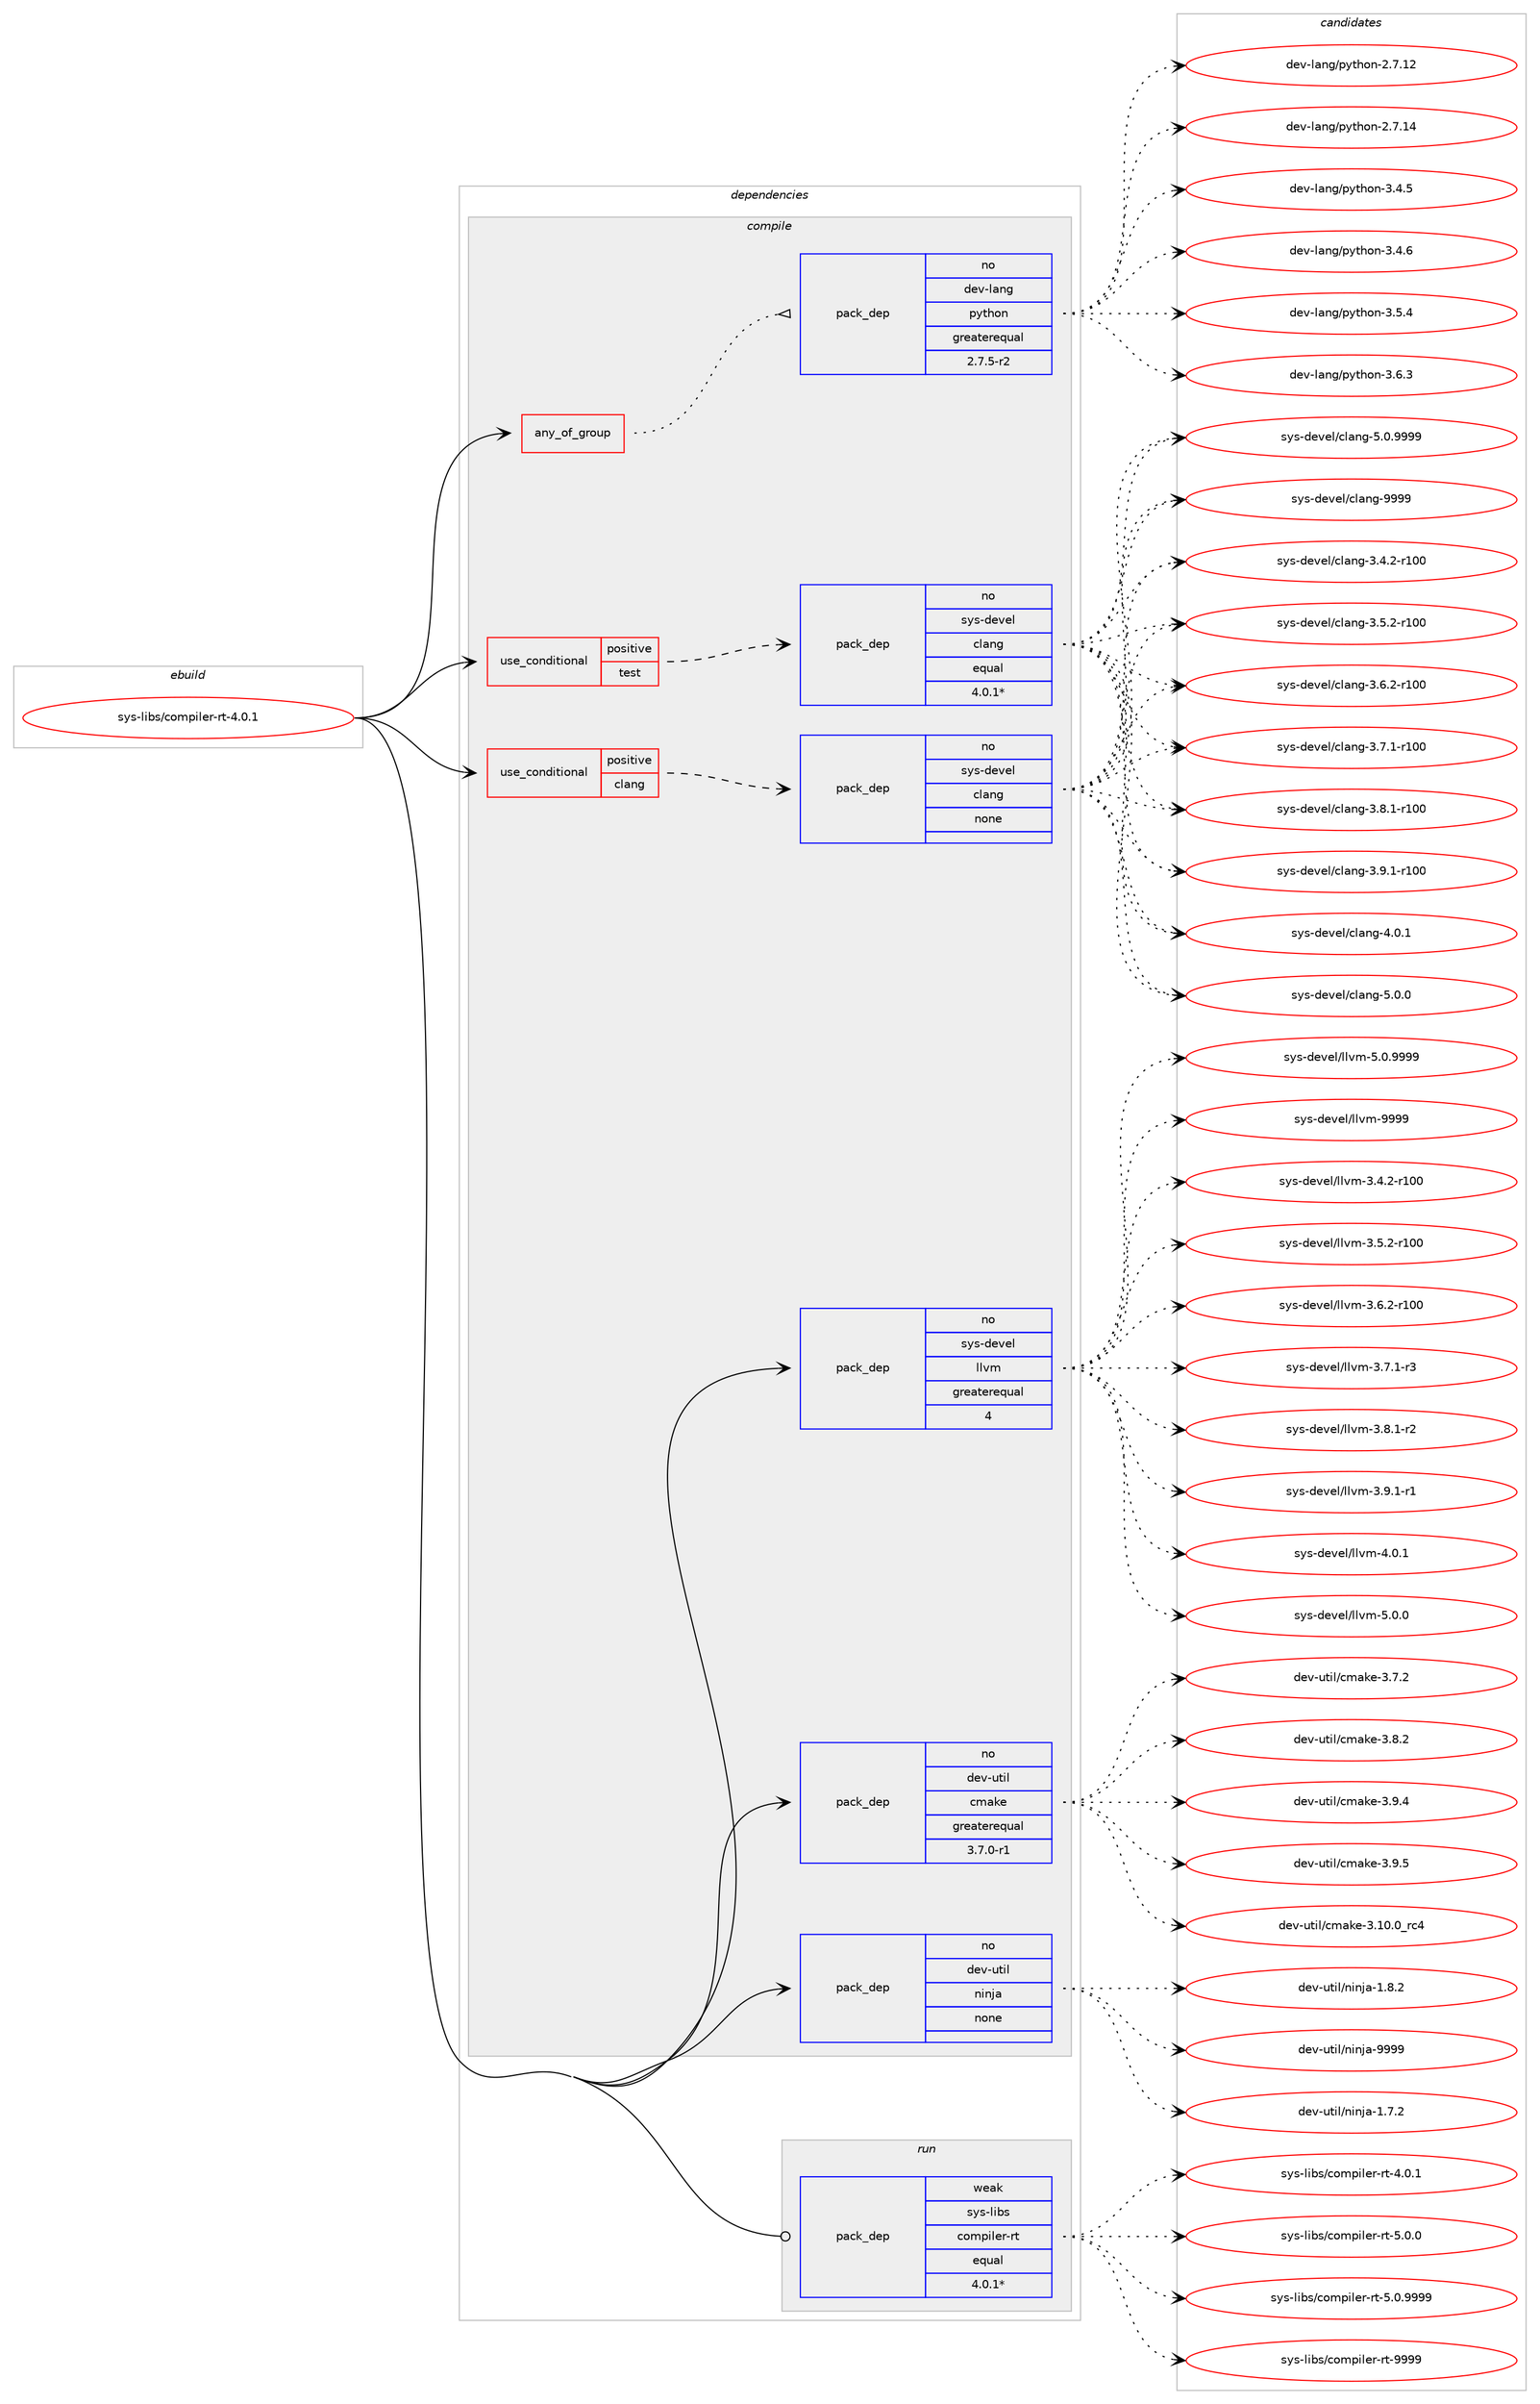 digraph prolog {

# *************
# Graph options
# *************

newrank=true;
concentrate=true;
compound=true;
graph [rankdir=LR,fontname=Helvetica,fontsize=10,ranksep=1.5];#, ranksep=2.5, nodesep=0.2];
edge  [arrowhead=vee];
node  [fontname=Helvetica,fontsize=10];

# **********
# The ebuild
# **********

subgraph cluster_leftcol {
color=gray;
rank=same;
label=<<i>ebuild</i>>;
id [label="sys-libs/compiler-rt-4.0.1", color=red, width=4, href="../sys-libs/compiler-rt-4.0.1.svg"];
}

# ****************
# The dependencies
# ****************

subgraph cluster_midcol {
color=gray;
label=<<i>dependencies</i>>;
subgraph cluster_compile {
fillcolor="#eeeeee";
style=filled;
label=<<i>compile</i>>;
subgraph any8373 {
dependency493472 [label=<<TABLE BORDER="0" CELLBORDER="1" CELLSPACING="0" CELLPADDING="4"><TR><TD CELLPADDING="10">any_of_group</TD></TR></TABLE>>, shape=none, color=red];subgraph pack366839 {
dependency493473 [label=<<TABLE BORDER="0" CELLBORDER="1" CELLSPACING="0" CELLPADDING="4" WIDTH="220"><TR><TD ROWSPAN="6" CELLPADDING="30">pack_dep</TD></TR><TR><TD WIDTH="110">no</TD></TR><TR><TD>dev-lang</TD></TR><TR><TD>python</TD></TR><TR><TD>greaterequal</TD></TR><TR><TD>2.7.5-r2</TD></TR></TABLE>>, shape=none, color=blue];
}
dependency493472:e -> dependency493473:w [weight=20,style="dotted",arrowhead="oinv"];
}
id:e -> dependency493472:w [weight=20,style="solid",arrowhead="vee"];
subgraph cond117958 {
dependency493474 [label=<<TABLE BORDER="0" CELLBORDER="1" CELLSPACING="0" CELLPADDING="4"><TR><TD ROWSPAN="3" CELLPADDING="10">use_conditional</TD></TR><TR><TD>positive</TD></TR><TR><TD>clang</TD></TR></TABLE>>, shape=none, color=red];
subgraph pack366840 {
dependency493475 [label=<<TABLE BORDER="0" CELLBORDER="1" CELLSPACING="0" CELLPADDING="4" WIDTH="220"><TR><TD ROWSPAN="6" CELLPADDING="30">pack_dep</TD></TR><TR><TD WIDTH="110">no</TD></TR><TR><TD>sys-devel</TD></TR><TR><TD>clang</TD></TR><TR><TD>none</TD></TR><TR><TD></TD></TR></TABLE>>, shape=none, color=blue];
}
dependency493474:e -> dependency493475:w [weight=20,style="dashed",arrowhead="vee"];
}
id:e -> dependency493474:w [weight=20,style="solid",arrowhead="vee"];
subgraph cond117959 {
dependency493476 [label=<<TABLE BORDER="0" CELLBORDER="1" CELLSPACING="0" CELLPADDING="4"><TR><TD ROWSPAN="3" CELLPADDING="10">use_conditional</TD></TR><TR><TD>positive</TD></TR><TR><TD>test</TD></TR></TABLE>>, shape=none, color=red];
subgraph pack366841 {
dependency493477 [label=<<TABLE BORDER="0" CELLBORDER="1" CELLSPACING="0" CELLPADDING="4" WIDTH="220"><TR><TD ROWSPAN="6" CELLPADDING="30">pack_dep</TD></TR><TR><TD WIDTH="110">no</TD></TR><TR><TD>sys-devel</TD></TR><TR><TD>clang</TD></TR><TR><TD>equal</TD></TR><TR><TD>4.0.1*</TD></TR></TABLE>>, shape=none, color=blue];
}
dependency493476:e -> dependency493477:w [weight=20,style="dashed",arrowhead="vee"];
}
id:e -> dependency493476:w [weight=20,style="solid",arrowhead="vee"];
subgraph pack366842 {
dependency493478 [label=<<TABLE BORDER="0" CELLBORDER="1" CELLSPACING="0" CELLPADDING="4" WIDTH="220"><TR><TD ROWSPAN="6" CELLPADDING="30">pack_dep</TD></TR><TR><TD WIDTH="110">no</TD></TR><TR><TD>dev-util</TD></TR><TR><TD>cmake</TD></TR><TR><TD>greaterequal</TD></TR><TR><TD>3.7.0-r1</TD></TR></TABLE>>, shape=none, color=blue];
}
id:e -> dependency493478:w [weight=20,style="solid",arrowhead="vee"];
subgraph pack366843 {
dependency493479 [label=<<TABLE BORDER="0" CELLBORDER="1" CELLSPACING="0" CELLPADDING="4" WIDTH="220"><TR><TD ROWSPAN="6" CELLPADDING="30">pack_dep</TD></TR><TR><TD WIDTH="110">no</TD></TR><TR><TD>dev-util</TD></TR><TR><TD>ninja</TD></TR><TR><TD>none</TD></TR><TR><TD></TD></TR></TABLE>>, shape=none, color=blue];
}
id:e -> dependency493479:w [weight=20,style="solid",arrowhead="vee"];
subgraph pack366844 {
dependency493480 [label=<<TABLE BORDER="0" CELLBORDER="1" CELLSPACING="0" CELLPADDING="4" WIDTH="220"><TR><TD ROWSPAN="6" CELLPADDING="30">pack_dep</TD></TR><TR><TD WIDTH="110">no</TD></TR><TR><TD>sys-devel</TD></TR><TR><TD>llvm</TD></TR><TR><TD>greaterequal</TD></TR><TR><TD>4</TD></TR></TABLE>>, shape=none, color=blue];
}
id:e -> dependency493480:w [weight=20,style="solid",arrowhead="vee"];
}
subgraph cluster_compileandrun {
fillcolor="#eeeeee";
style=filled;
label=<<i>compile and run</i>>;
}
subgraph cluster_run {
fillcolor="#eeeeee";
style=filled;
label=<<i>run</i>>;
subgraph pack366845 {
dependency493481 [label=<<TABLE BORDER="0" CELLBORDER="1" CELLSPACING="0" CELLPADDING="4" WIDTH="220"><TR><TD ROWSPAN="6" CELLPADDING="30">pack_dep</TD></TR><TR><TD WIDTH="110">weak</TD></TR><TR><TD>sys-libs</TD></TR><TR><TD>compiler-rt</TD></TR><TR><TD>equal</TD></TR><TR><TD>4.0.1*</TD></TR></TABLE>>, shape=none, color=blue];
}
id:e -> dependency493481:w [weight=20,style="solid",arrowhead="odot"];
}
}

# **************
# The candidates
# **************

subgraph cluster_choices {
rank=same;
color=gray;
label=<<i>candidates</i>>;

subgraph choice366839 {
color=black;
nodesep=1;
choice10010111845108971101034711212111610411111045504655464950 [label="dev-lang/python-2.7.12", color=red, width=4,href="../dev-lang/python-2.7.12.svg"];
choice10010111845108971101034711212111610411111045504655464952 [label="dev-lang/python-2.7.14", color=red, width=4,href="../dev-lang/python-2.7.14.svg"];
choice100101118451089711010347112121116104111110455146524653 [label="dev-lang/python-3.4.5", color=red, width=4,href="../dev-lang/python-3.4.5.svg"];
choice100101118451089711010347112121116104111110455146524654 [label="dev-lang/python-3.4.6", color=red, width=4,href="../dev-lang/python-3.4.6.svg"];
choice100101118451089711010347112121116104111110455146534652 [label="dev-lang/python-3.5.4", color=red, width=4,href="../dev-lang/python-3.5.4.svg"];
choice100101118451089711010347112121116104111110455146544651 [label="dev-lang/python-3.6.3", color=red, width=4,href="../dev-lang/python-3.6.3.svg"];
dependency493473:e -> choice10010111845108971101034711212111610411111045504655464950:w [style=dotted,weight="100"];
dependency493473:e -> choice10010111845108971101034711212111610411111045504655464952:w [style=dotted,weight="100"];
dependency493473:e -> choice100101118451089711010347112121116104111110455146524653:w [style=dotted,weight="100"];
dependency493473:e -> choice100101118451089711010347112121116104111110455146524654:w [style=dotted,weight="100"];
dependency493473:e -> choice100101118451089711010347112121116104111110455146534652:w [style=dotted,weight="100"];
dependency493473:e -> choice100101118451089711010347112121116104111110455146544651:w [style=dotted,weight="100"];
}
subgraph choice366840 {
color=black;
nodesep=1;
choice1151211154510010111810110847991089711010345514652465045114494848 [label="sys-devel/clang-3.4.2-r100", color=red, width=4,href="../sys-devel/clang-3.4.2-r100.svg"];
choice1151211154510010111810110847991089711010345514653465045114494848 [label="sys-devel/clang-3.5.2-r100", color=red, width=4,href="../sys-devel/clang-3.5.2-r100.svg"];
choice1151211154510010111810110847991089711010345514654465045114494848 [label="sys-devel/clang-3.6.2-r100", color=red, width=4,href="../sys-devel/clang-3.6.2-r100.svg"];
choice1151211154510010111810110847991089711010345514655464945114494848 [label="sys-devel/clang-3.7.1-r100", color=red, width=4,href="../sys-devel/clang-3.7.1-r100.svg"];
choice1151211154510010111810110847991089711010345514656464945114494848 [label="sys-devel/clang-3.8.1-r100", color=red, width=4,href="../sys-devel/clang-3.8.1-r100.svg"];
choice1151211154510010111810110847991089711010345514657464945114494848 [label="sys-devel/clang-3.9.1-r100", color=red, width=4,href="../sys-devel/clang-3.9.1-r100.svg"];
choice11512111545100101118101108479910897110103455246484649 [label="sys-devel/clang-4.0.1", color=red, width=4,href="../sys-devel/clang-4.0.1.svg"];
choice11512111545100101118101108479910897110103455346484648 [label="sys-devel/clang-5.0.0", color=red, width=4,href="../sys-devel/clang-5.0.0.svg"];
choice11512111545100101118101108479910897110103455346484657575757 [label="sys-devel/clang-5.0.9999", color=red, width=4,href="../sys-devel/clang-5.0.9999.svg"];
choice115121115451001011181011084799108971101034557575757 [label="sys-devel/clang-9999", color=red, width=4,href="../sys-devel/clang-9999.svg"];
dependency493475:e -> choice1151211154510010111810110847991089711010345514652465045114494848:w [style=dotted,weight="100"];
dependency493475:e -> choice1151211154510010111810110847991089711010345514653465045114494848:w [style=dotted,weight="100"];
dependency493475:e -> choice1151211154510010111810110847991089711010345514654465045114494848:w [style=dotted,weight="100"];
dependency493475:e -> choice1151211154510010111810110847991089711010345514655464945114494848:w [style=dotted,weight="100"];
dependency493475:e -> choice1151211154510010111810110847991089711010345514656464945114494848:w [style=dotted,weight="100"];
dependency493475:e -> choice1151211154510010111810110847991089711010345514657464945114494848:w [style=dotted,weight="100"];
dependency493475:e -> choice11512111545100101118101108479910897110103455246484649:w [style=dotted,weight="100"];
dependency493475:e -> choice11512111545100101118101108479910897110103455346484648:w [style=dotted,weight="100"];
dependency493475:e -> choice11512111545100101118101108479910897110103455346484657575757:w [style=dotted,weight="100"];
dependency493475:e -> choice115121115451001011181011084799108971101034557575757:w [style=dotted,weight="100"];
}
subgraph choice366841 {
color=black;
nodesep=1;
choice1151211154510010111810110847991089711010345514652465045114494848 [label="sys-devel/clang-3.4.2-r100", color=red, width=4,href="../sys-devel/clang-3.4.2-r100.svg"];
choice1151211154510010111810110847991089711010345514653465045114494848 [label="sys-devel/clang-3.5.2-r100", color=red, width=4,href="../sys-devel/clang-3.5.2-r100.svg"];
choice1151211154510010111810110847991089711010345514654465045114494848 [label="sys-devel/clang-3.6.2-r100", color=red, width=4,href="../sys-devel/clang-3.6.2-r100.svg"];
choice1151211154510010111810110847991089711010345514655464945114494848 [label="sys-devel/clang-3.7.1-r100", color=red, width=4,href="../sys-devel/clang-3.7.1-r100.svg"];
choice1151211154510010111810110847991089711010345514656464945114494848 [label="sys-devel/clang-3.8.1-r100", color=red, width=4,href="../sys-devel/clang-3.8.1-r100.svg"];
choice1151211154510010111810110847991089711010345514657464945114494848 [label="sys-devel/clang-3.9.1-r100", color=red, width=4,href="../sys-devel/clang-3.9.1-r100.svg"];
choice11512111545100101118101108479910897110103455246484649 [label="sys-devel/clang-4.0.1", color=red, width=4,href="../sys-devel/clang-4.0.1.svg"];
choice11512111545100101118101108479910897110103455346484648 [label="sys-devel/clang-5.0.0", color=red, width=4,href="../sys-devel/clang-5.0.0.svg"];
choice11512111545100101118101108479910897110103455346484657575757 [label="sys-devel/clang-5.0.9999", color=red, width=4,href="../sys-devel/clang-5.0.9999.svg"];
choice115121115451001011181011084799108971101034557575757 [label="sys-devel/clang-9999", color=red, width=4,href="../sys-devel/clang-9999.svg"];
dependency493477:e -> choice1151211154510010111810110847991089711010345514652465045114494848:w [style=dotted,weight="100"];
dependency493477:e -> choice1151211154510010111810110847991089711010345514653465045114494848:w [style=dotted,weight="100"];
dependency493477:e -> choice1151211154510010111810110847991089711010345514654465045114494848:w [style=dotted,weight="100"];
dependency493477:e -> choice1151211154510010111810110847991089711010345514655464945114494848:w [style=dotted,weight="100"];
dependency493477:e -> choice1151211154510010111810110847991089711010345514656464945114494848:w [style=dotted,weight="100"];
dependency493477:e -> choice1151211154510010111810110847991089711010345514657464945114494848:w [style=dotted,weight="100"];
dependency493477:e -> choice11512111545100101118101108479910897110103455246484649:w [style=dotted,weight="100"];
dependency493477:e -> choice11512111545100101118101108479910897110103455346484648:w [style=dotted,weight="100"];
dependency493477:e -> choice11512111545100101118101108479910897110103455346484657575757:w [style=dotted,weight="100"];
dependency493477:e -> choice115121115451001011181011084799108971101034557575757:w [style=dotted,weight="100"];
}
subgraph choice366842 {
color=black;
nodesep=1;
choice1001011184511711610510847991099710710145514649484648951149952 [label="dev-util/cmake-3.10.0_rc4", color=red, width=4,href="../dev-util/cmake-3.10.0_rc4.svg"];
choice10010111845117116105108479910997107101455146554650 [label="dev-util/cmake-3.7.2", color=red, width=4,href="../dev-util/cmake-3.7.2.svg"];
choice10010111845117116105108479910997107101455146564650 [label="dev-util/cmake-3.8.2", color=red, width=4,href="../dev-util/cmake-3.8.2.svg"];
choice10010111845117116105108479910997107101455146574652 [label="dev-util/cmake-3.9.4", color=red, width=4,href="../dev-util/cmake-3.9.4.svg"];
choice10010111845117116105108479910997107101455146574653 [label="dev-util/cmake-3.9.5", color=red, width=4,href="../dev-util/cmake-3.9.5.svg"];
dependency493478:e -> choice1001011184511711610510847991099710710145514649484648951149952:w [style=dotted,weight="100"];
dependency493478:e -> choice10010111845117116105108479910997107101455146554650:w [style=dotted,weight="100"];
dependency493478:e -> choice10010111845117116105108479910997107101455146564650:w [style=dotted,weight="100"];
dependency493478:e -> choice10010111845117116105108479910997107101455146574652:w [style=dotted,weight="100"];
dependency493478:e -> choice10010111845117116105108479910997107101455146574653:w [style=dotted,weight="100"];
}
subgraph choice366843 {
color=black;
nodesep=1;
choice100101118451171161051084711010511010697454946554650 [label="dev-util/ninja-1.7.2", color=red, width=4,href="../dev-util/ninja-1.7.2.svg"];
choice100101118451171161051084711010511010697454946564650 [label="dev-util/ninja-1.8.2", color=red, width=4,href="../dev-util/ninja-1.8.2.svg"];
choice1001011184511711610510847110105110106974557575757 [label="dev-util/ninja-9999", color=red, width=4,href="../dev-util/ninja-9999.svg"];
dependency493479:e -> choice100101118451171161051084711010511010697454946554650:w [style=dotted,weight="100"];
dependency493479:e -> choice100101118451171161051084711010511010697454946564650:w [style=dotted,weight="100"];
dependency493479:e -> choice1001011184511711610510847110105110106974557575757:w [style=dotted,weight="100"];
}
subgraph choice366844 {
color=black;
nodesep=1;
choice115121115451001011181011084710810811810945514652465045114494848 [label="sys-devel/llvm-3.4.2-r100", color=red, width=4,href="../sys-devel/llvm-3.4.2-r100.svg"];
choice115121115451001011181011084710810811810945514653465045114494848 [label="sys-devel/llvm-3.5.2-r100", color=red, width=4,href="../sys-devel/llvm-3.5.2-r100.svg"];
choice115121115451001011181011084710810811810945514654465045114494848 [label="sys-devel/llvm-3.6.2-r100", color=red, width=4,href="../sys-devel/llvm-3.6.2-r100.svg"];
choice11512111545100101118101108471081081181094551465546494511451 [label="sys-devel/llvm-3.7.1-r3", color=red, width=4,href="../sys-devel/llvm-3.7.1-r3.svg"];
choice11512111545100101118101108471081081181094551465646494511450 [label="sys-devel/llvm-3.8.1-r2", color=red, width=4,href="../sys-devel/llvm-3.8.1-r2.svg"];
choice11512111545100101118101108471081081181094551465746494511449 [label="sys-devel/llvm-3.9.1-r1", color=red, width=4,href="../sys-devel/llvm-3.9.1-r1.svg"];
choice1151211154510010111810110847108108118109455246484649 [label="sys-devel/llvm-4.0.1", color=red, width=4,href="../sys-devel/llvm-4.0.1.svg"];
choice1151211154510010111810110847108108118109455346484648 [label="sys-devel/llvm-5.0.0", color=red, width=4,href="../sys-devel/llvm-5.0.0.svg"];
choice1151211154510010111810110847108108118109455346484657575757 [label="sys-devel/llvm-5.0.9999", color=red, width=4,href="../sys-devel/llvm-5.0.9999.svg"];
choice11512111545100101118101108471081081181094557575757 [label="sys-devel/llvm-9999", color=red, width=4,href="../sys-devel/llvm-9999.svg"];
dependency493480:e -> choice115121115451001011181011084710810811810945514652465045114494848:w [style=dotted,weight="100"];
dependency493480:e -> choice115121115451001011181011084710810811810945514653465045114494848:w [style=dotted,weight="100"];
dependency493480:e -> choice115121115451001011181011084710810811810945514654465045114494848:w [style=dotted,weight="100"];
dependency493480:e -> choice11512111545100101118101108471081081181094551465546494511451:w [style=dotted,weight="100"];
dependency493480:e -> choice11512111545100101118101108471081081181094551465646494511450:w [style=dotted,weight="100"];
dependency493480:e -> choice11512111545100101118101108471081081181094551465746494511449:w [style=dotted,weight="100"];
dependency493480:e -> choice1151211154510010111810110847108108118109455246484649:w [style=dotted,weight="100"];
dependency493480:e -> choice1151211154510010111810110847108108118109455346484648:w [style=dotted,weight="100"];
dependency493480:e -> choice1151211154510010111810110847108108118109455346484657575757:w [style=dotted,weight="100"];
dependency493480:e -> choice11512111545100101118101108471081081181094557575757:w [style=dotted,weight="100"];
}
subgraph choice366845 {
color=black;
nodesep=1;
choice1151211154510810598115479911110911210510810111445114116455246484649 [label="sys-libs/compiler-rt-4.0.1", color=red, width=4,href="../sys-libs/compiler-rt-4.0.1.svg"];
choice1151211154510810598115479911110911210510810111445114116455346484648 [label="sys-libs/compiler-rt-5.0.0", color=red, width=4,href="../sys-libs/compiler-rt-5.0.0.svg"];
choice1151211154510810598115479911110911210510810111445114116455346484657575757 [label="sys-libs/compiler-rt-5.0.9999", color=red, width=4,href="../sys-libs/compiler-rt-5.0.9999.svg"];
choice11512111545108105981154799111109112105108101114451141164557575757 [label="sys-libs/compiler-rt-9999", color=red, width=4,href="../sys-libs/compiler-rt-9999.svg"];
dependency493481:e -> choice1151211154510810598115479911110911210510810111445114116455246484649:w [style=dotted,weight="100"];
dependency493481:e -> choice1151211154510810598115479911110911210510810111445114116455346484648:w [style=dotted,weight="100"];
dependency493481:e -> choice1151211154510810598115479911110911210510810111445114116455346484657575757:w [style=dotted,weight="100"];
dependency493481:e -> choice11512111545108105981154799111109112105108101114451141164557575757:w [style=dotted,weight="100"];
}
}

}
